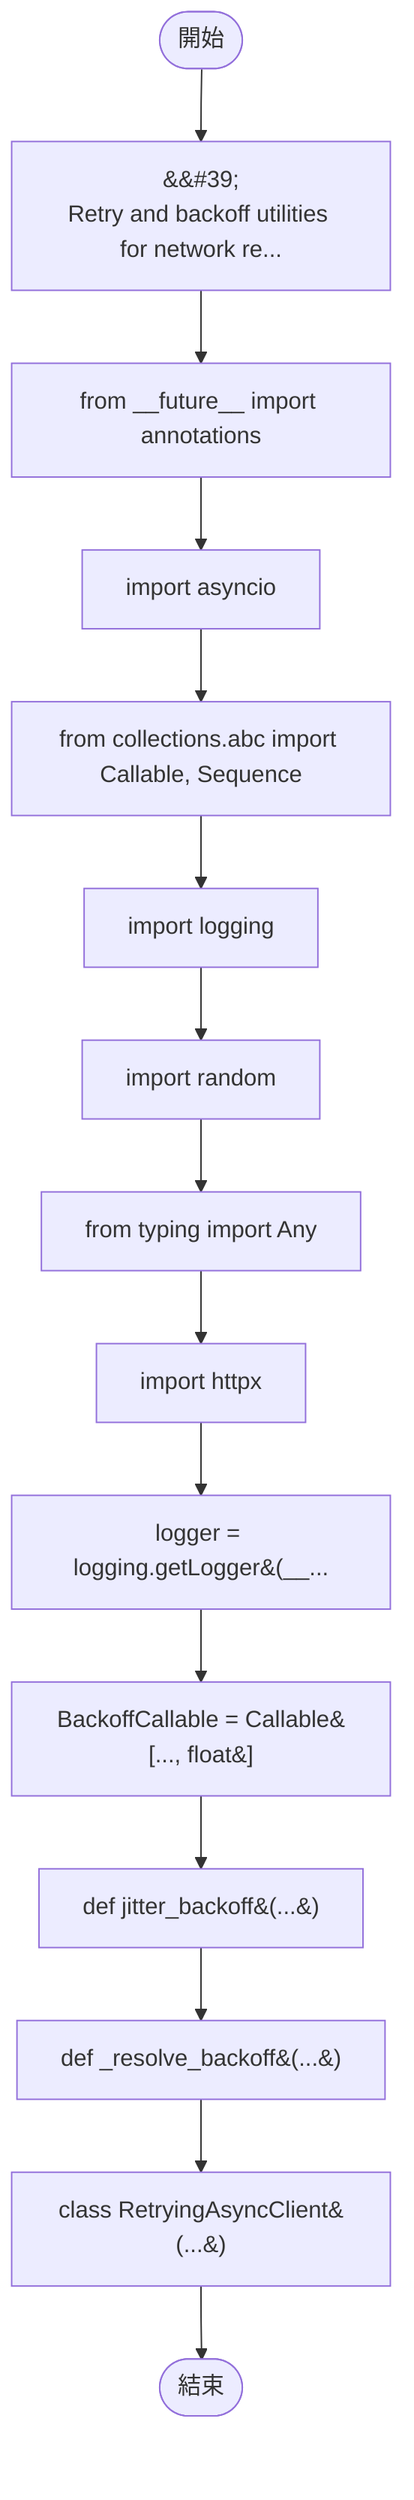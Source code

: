 flowchart TB
    n1([開始])
    n2([結束])
    n3[&amp;&#35;39;\nRetry and backoff utilities for network re...]
    n4[from __future__ import annotations]
    n5[import asyncio]
    n6[from collections.abc import Callable, Sequence]
    n7[import logging]
    n8[import random]
    n9[from typing import Any]
    n10[import httpx]
    n11[logger = logging.getLogger&#40;__...]
    n12[BackoffCallable = Callable&#91;..., float&#93;]
    n13[def jitter_backoff&#40;...&#41;]
    n14[def _resolve_backoff&#40;...&#41;]
    n15[class RetryingAsyncClient&#40;...&#41;]
    n1 --> n3
    n3 --> n4
    n4 --> n5
    n5 --> n6
    n6 --> n7
    n7 --> n8
    n8 --> n9
    n9 --> n10
    n10 --> n11
    n11 --> n12
    n12 --> n13
    n13 --> n14
    n14 --> n15
    n15 --> n2